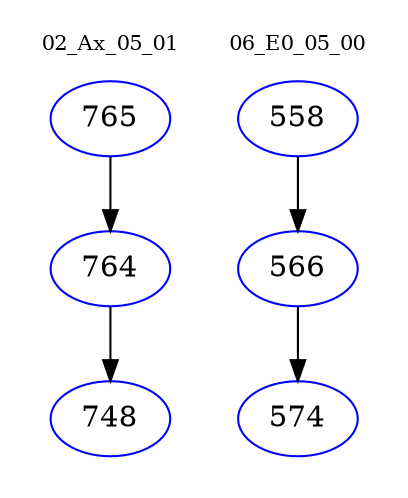 digraph{
subgraph cluster_0 {
color = white
label = "02_Ax_05_01";
fontsize=10;
T0_765 [label="765", color="blue"]
T0_765 -> T0_764 [color="black"]
T0_764 [label="764", color="blue"]
T0_764 -> T0_748 [color="black"]
T0_748 [label="748", color="blue"]
}
subgraph cluster_1 {
color = white
label = "06_E0_05_00";
fontsize=10;
T1_558 [label="558", color="blue"]
T1_558 -> T1_566 [color="black"]
T1_566 [label="566", color="blue"]
T1_566 -> T1_574 [color="black"]
T1_574 [label="574", color="blue"]
}
}
